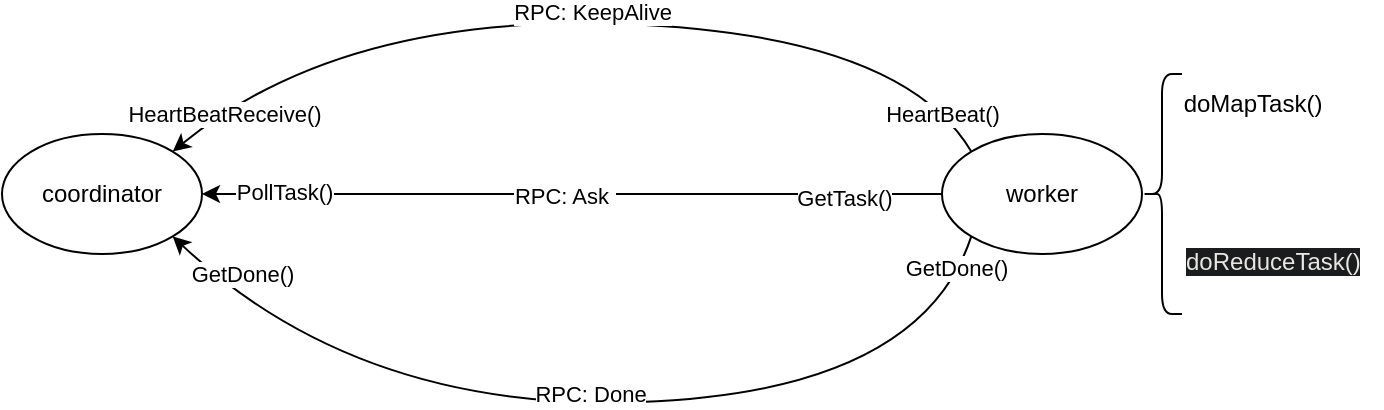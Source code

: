<mxfile version="24.8.4">
  <diagram name="第 1 页" id="UmH1oOur9nk63iKTvQAk">
    <mxGraphModel dx="825" dy="585" grid="1" gridSize="10" guides="1" tooltips="1" connect="1" arrows="1" fold="1" page="1" pageScale="1" pageWidth="827" pageHeight="1169" math="0" shadow="0">
      <root>
        <mxCell id="0" />
        <mxCell id="1" parent="0" />
        <mxCell id="xYb50iZ14-Q-GBws1bET-1" value="coordinator" style="ellipse;whiteSpace=wrap;html=1;" vertex="1" parent="1">
          <mxGeometry x="120" y="220" width="100" height="60" as="geometry" />
        </mxCell>
        <mxCell id="xYb50iZ14-Q-GBws1bET-14" style="edgeStyle=orthogonalEdgeStyle;rounded=0;orthogonalLoop=1;jettySize=auto;html=1;exitX=0;exitY=0.5;exitDx=0;exitDy=0;" edge="1" parent="1" source="xYb50iZ14-Q-GBws1bET-2" target="xYb50iZ14-Q-GBws1bET-1">
          <mxGeometry relative="1" as="geometry" />
        </mxCell>
        <mxCell id="xYb50iZ14-Q-GBws1bET-15" value="GetTask()" style="edgeLabel;html=1;align=center;verticalAlign=middle;resizable=0;points=[];" vertex="1" connectable="0" parent="xYb50iZ14-Q-GBws1bET-14">
          <mxGeometry x="-0.824" y="2" relative="1" as="geometry">
            <mxPoint x="-17" as="offset" />
          </mxGeometry>
        </mxCell>
        <mxCell id="xYb50iZ14-Q-GBws1bET-16" value="PollTask()" style="edgeLabel;html=1;align=center;verticalAlign=middle;resizable=0;points=[];" vertex="1" connectable="0" parent="xYb50iZ14-Q-GBws1bET-14">
          <mxGeometry x="0.879" y="-1" relative="1" as="geometry">
            <mxPoint x="18" as="offset" />
          </mxGeometry>
        </mxCell>
        <mxCell id="xYb50iZ14-Q-GBws1bET-17" value="RPC: Ask&amp;nbsp;" style="edgeLabel;html=1;align=center;verticalAlign=middle;resizable=0;points=[];" vertex="1" connectable="0" parent="xYb50iZ14-Q-GBws1bET-14">
          <mxGeometry x="0.068" y="1" relative="1" as="geometry">
            <mxPoint x="8" as="offset" />
          </mxGeometry>
        </mxCell>
        <mxCell id="xYb50iZ14-Q-GBws1bET-2" value="worker" style="ellipse;whiteSpace=wrap;html=1;" vertex="1" parent="1">
          <mxGeometry x="590" y="220" width="100" height="60" as="geometry" />
        </mxCell>
        <mxCell id="xYb50iZ14-Q-GBws1bET-4" value="" style="curved=1;endArrow=classic;html=1;rounded=0;entryX=1;entryY=0;entryDx=0;entryDy=0;exitX=0;exitY=0;exitDx=0;exitDy=0;" edge="1" parent="1" source="xYb50iZ14-Q-GBws1bET-2" target="xYb50iZ14-Q-GBws1bET-1">
          <mxGeometry width="50" height="50" relative="1" as="geometry">
            <mxPoint x="450" y="240" as="sourcePoint" />
            <mxPoint x="570" y="60" as="targetPoint" />
            <Array as="points">
              <mxPoint x="570" y="170" />
              <mxPoint x="290" y="160" />
            </Array>
          </mxGeometry>
        </mxCell>
        <mxCell id="xYb50iZ14-Q-GBws1bET-6" value="HeartBeat()" style="edgeLabel;html=1;align=center;verticalAlign=middle;resizable=0;points=[];" vertex="1" connectable="0" parent="xYb50iZ14-Q-GBws1bET-4">
          <mxGeometry x="-0.919" y="2" relative="1" as="geometry">
            <mxPoint x="-4" y="-4" as="offset" />
          </mxGeometry>
        </mxCell>
        <mxCell id="xYb50iZ14-Q-GBws1bET-8" value="HeartBeatReceive()" style="edgeLabel;html=1;align=center;verticalAlign=middle;resizable=0;points=[];" vertex="1" connectable="0" parent="xYb50iZ14-Q-GBws1bET-4">
          <mxGeometry x="0.941" y="1" relative="1" as="geometry">
            <mxPoint x="14" y="-11" as="offset" />
          </mxGeometry>
        </mxCell>
        <mxCell id="xYb50iZ14-Q-GBws1bET-9" value="RPC: KeepAlive" style="edgeLabel;html=1;align=center;verticalAlign=middle;resizable=0;points=[];" vertex="1" connectable="0" parent="xYb50iZ14-Q-GBws1bET-4">
          <mxGeometry x="0.721" y="1" relative="1" as="geometry">
            <mxPoint x="159" y="-30" as="offset" />
          </mxGeometry>
        </mxCell>
        <mxCell id="xYb50iZ14-Q-GBws1bET-10" value="" style="curved=1;endArrow=classic;html=1;rounded=0;entryX=1;entryY=1;entryDx=0;entryDy=0;exitX=0;exitY=1;exitDx=0;exitDy=0;" edge="1" parent="1" source="xYb50iZ14-Q-GBws1bET-2" target="xYb50iZ14-Q-GBws1bET-1">
          <mxGeometry width="50" height="50" relative="1" as="geometry">
            <mxPoint x="614" y="290" as="sourcePoint" />
            <mxPoint x="214" y="290" as="targetPoint" />
            <Array as="points">
              <mxPoint x="579" y="349" />
              <mxPoint x="299" y="359" />
            </Array>
          </mxGeometry>
        </mxCell>
        <mxCell id="xYb50iZ14-Q-GBws1bET-11" value="GetDone()" style="edgeLabel;html=1;align=center;verticalAlign=middle;resizable=0;points=[];" vertex="1" connectable="0" parent="xYb50iZ14-Q-GBws1bET-10">
          <mxGeometry x="-0.919" y="2" relative="1" as="geometry">
            <mxPoint x="-4" y="-4" as="offset" />
          </mxGeometry>
        </mxCell>
        <mxCell id="xYb50iZ14-Q-GBws1bET-12" value="GetDone()" style="edgeLabel;html=1;align=center;verticalAlign=middle;resizable=0;points=[];" vertex="1" connectable="0" parent="xYb50iZ14-Q-GBws1bET-10">
          <mxGeometry x="0.941" y="1" relative="1" as="geometry">
            <mxPoint x="25" y="8" as="offset" />
          </mxGeometry>
        </mxCell>
        <mxCell id="xYb50iZ14-Q-GBws1bET-13" value="RPC: Done" style="edgeLabel;html=1;align=center;verticalAlign=middle;resizable=0;points=[];" vertex="1" connectable="0" parent="xYb50iZ14-Q-GBws1bET-10">
          <mxGeometry x="0.721" y="1" relative="1" as="geometry">
            <mxPoint x="159" y="31" as="offset" />
          </mxGeometry>
        </mxCell>
        <mxCell id="xYb50iZ14-Q-GBws1bET-19" value="" style="shape=curlyBracket;whiteSpace=wrap;html=1;rounded=1;labelPosition=left;verticalLabelPosition=middle;align=right;verticalAlign=middle;" vertex="1" parent="1">
          <mxGeometry x="690" y="190" width="20" height="120" as="geometry" />
        </mxCell>
        <mxCell id="xYb50iZ14-Q-GBws1bET-20" value="doMapTask()" style="text;html=1;align=center;verticalAlign=middle;resizable=0;points=[];autosize=1;strokeColor=none;fillColor=none;" vertex="1" parent="1">
          <mxGeometry x="700" y="190" width="90" height="30" as="geometry" />
        </mxCell>
        <mxCell id="xYb50iZ14-Q-GBws1bET-21" value="&lt;span data-darkreader-inline-bgcolor=&quot;&quot; data-darkreader-inline-color=&quot;&quot; style=&quot;color: rgb(232, 230, 227); font-family: Helvetica; font-size: 12px; font-style: normal; font-variant-ligatures: normal; font-variant-caps: normal; font-weight: 400; letter-spacing: normal; orphans: 2; text-align: center; text-indent: 0px; text-transform: none; widows: 2; word-spacing: 0px; -webkit-text-stroke-width: 0px; white-space: nowrap; background-color: rgb(26, 28, 30); text-decoration-thickness: initial; text-decoration-style: initial; text-decoration-color: initial; float: none; display: inline !important; --darkreader-inline-color: #d8d4cf; --darkreader-inline-bgcolor: #151718;&quot;&gt;doReduceTask()&lt;/span&gt;" style="text;whiteSpace=wrap;html=1;" vertex="1" parent="1">
          <mxGeometry x="710" y="270" width="100" height="40" as="geometry" />
        </mxCell>
      </root>
    </mxGraphModel>
  </diagram>
</mxfile>
